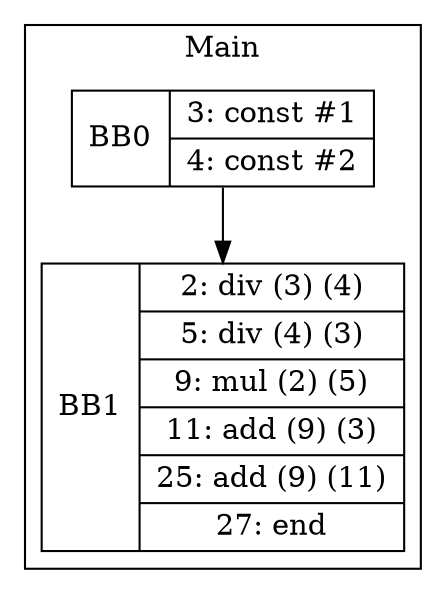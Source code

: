 digraph G {
node [shape=record];
subgraph cluster_main{
label = "Main";
BB0 [shape=record, label="<b>BB0|{3: const #1|4: const #2}"];
BB1 [shape=record, label="<b>BB1|{2: div (3) (4)|5: div (4) (3)|9: mul (2) (5)|11: add (9) (3)|25: add (9) (11)|27: end}"];
}
BB0:s -> BB1:n ;
}
